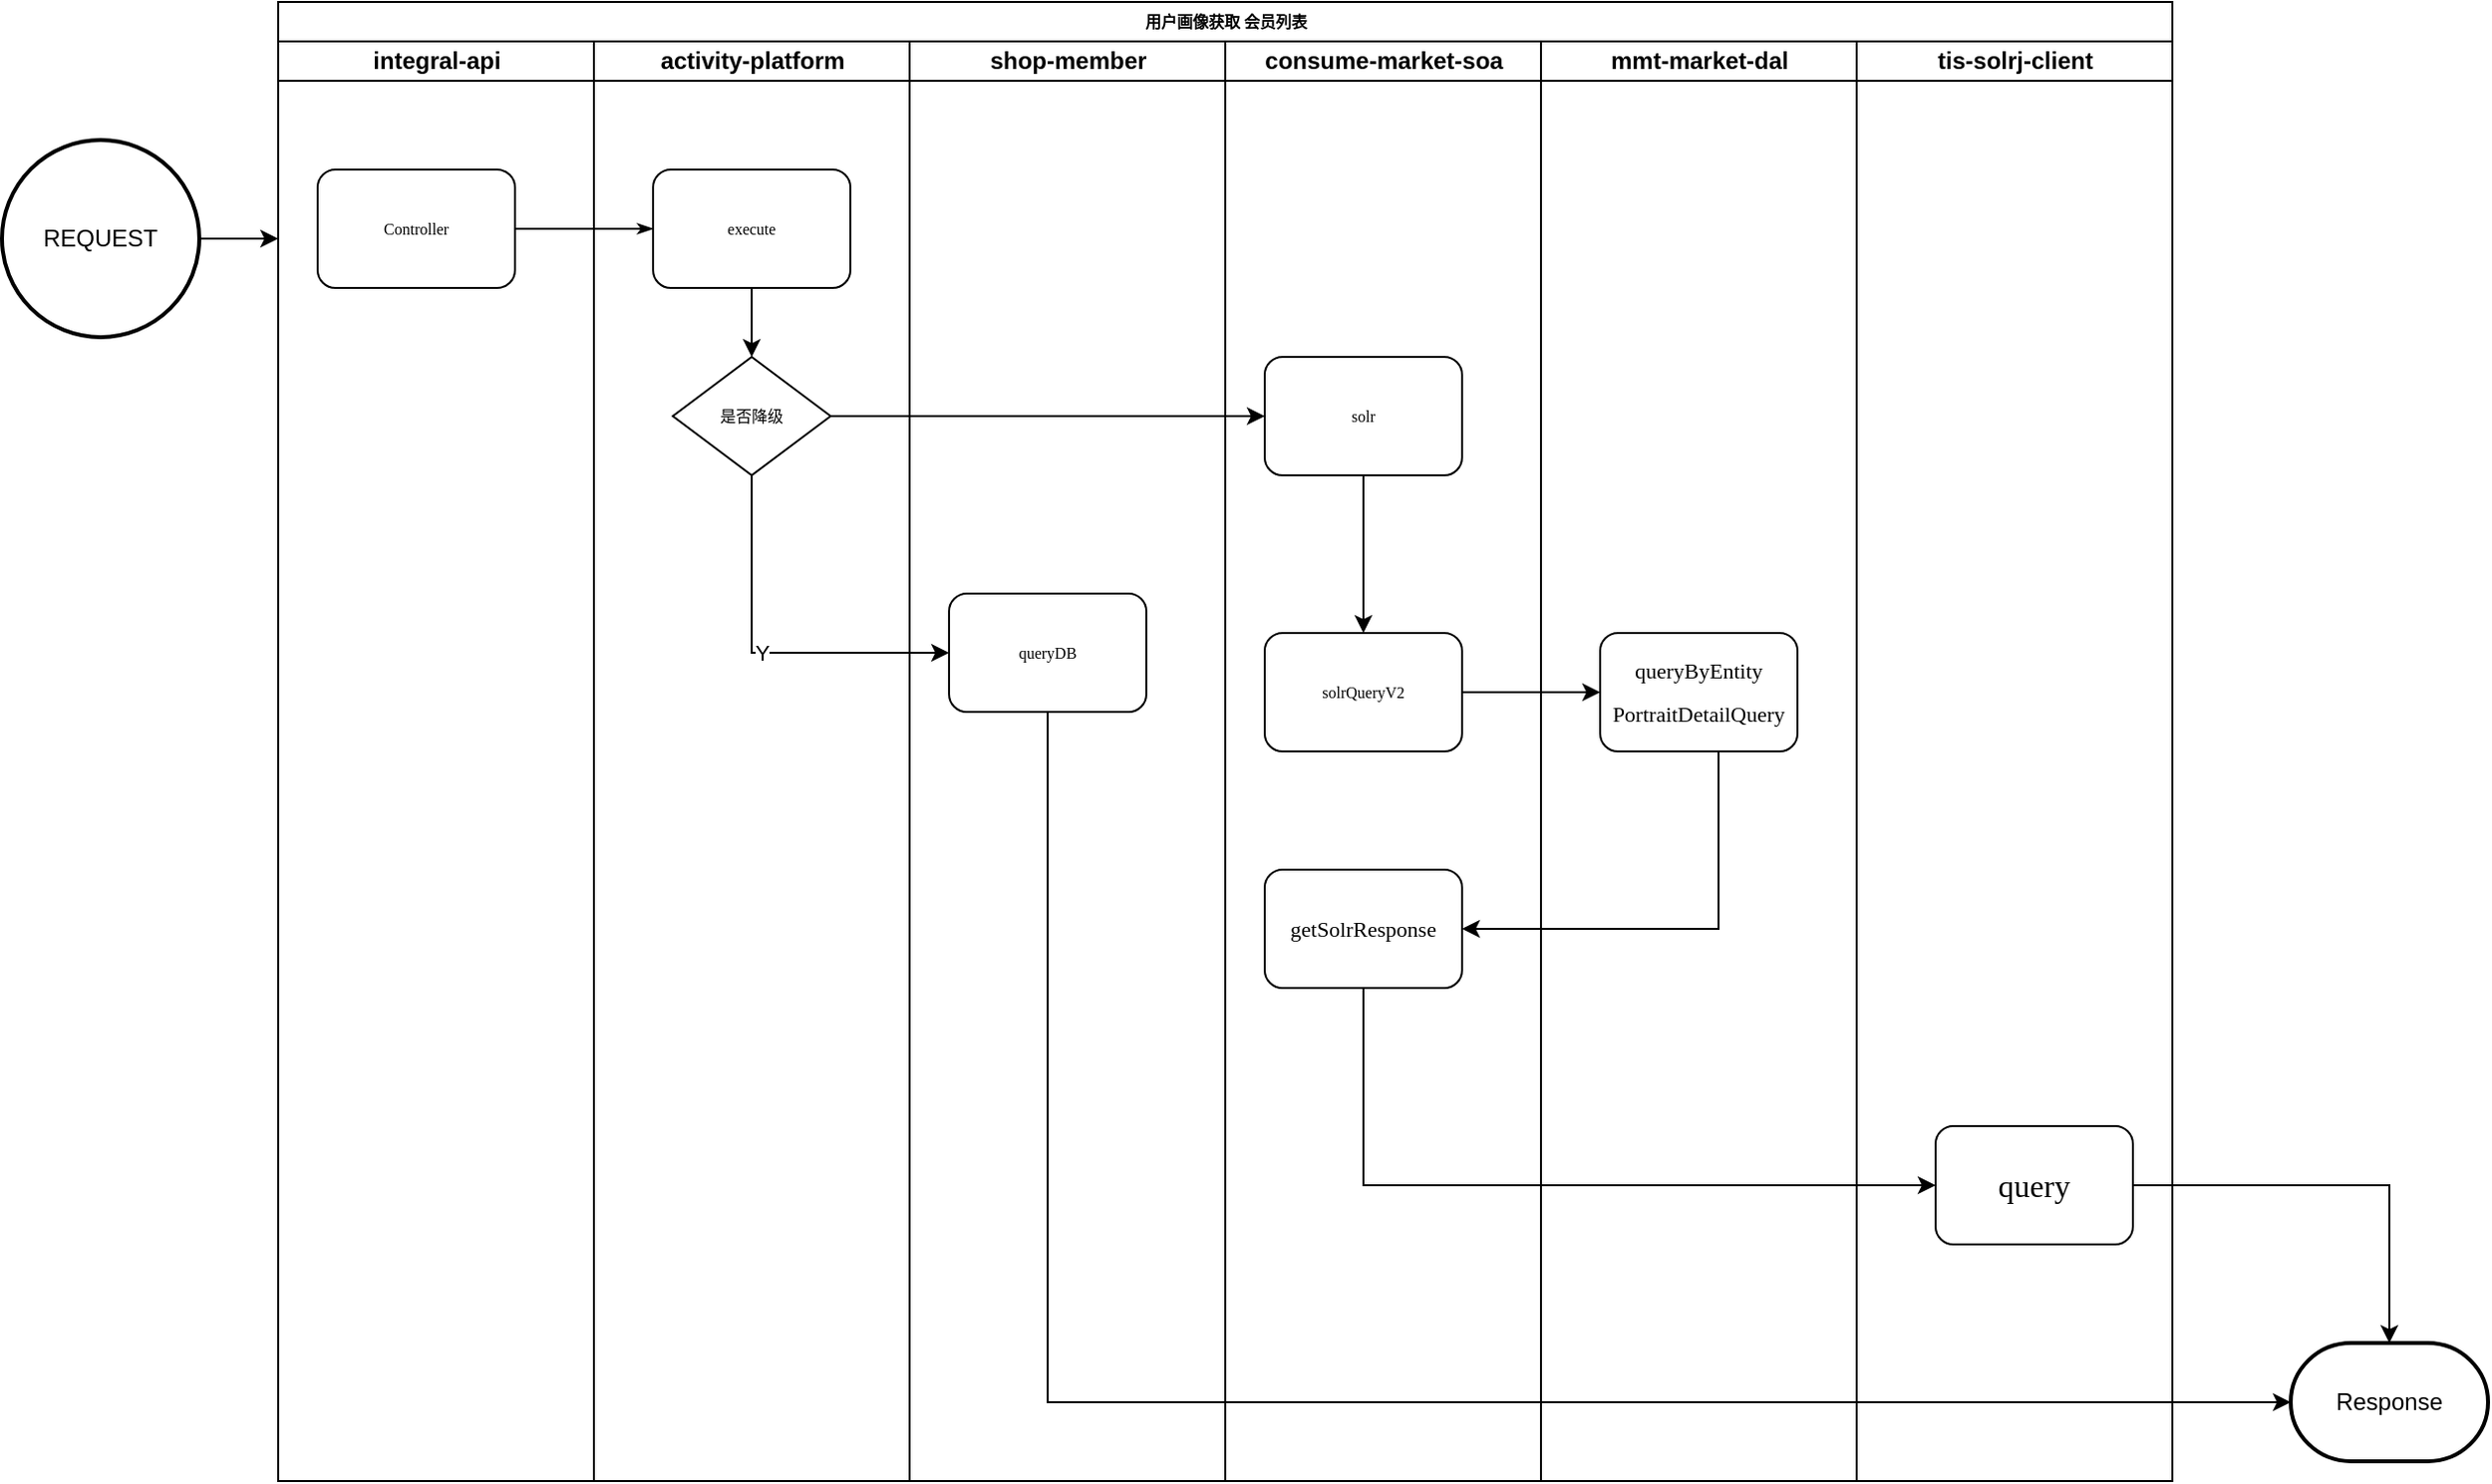 <mxfile version="12.1.1" type="github" pages="1">
  <diagram name="Page-1" id="74e2e168-ea6b-b213-b513-2b3c1d86103e">
    <mxGraphModel dx="2526" dy="793" grid="1" gridSize="10" guides="1" tooltips="1" connect="1" arrows="1" fold="1" page="1" pageScale="1" pageWidth="1100" pageHeight="850" background="#ffffff" math="0" shadow="0">
      <root>
        <mxCell id="0"/>
        <mxCell id="1" parent="0"/>
        <mxCell id="77e6c97f196da883-1" value="用户画像获取 会员列表" style="swimlane;html=1;childLayout=stackLayout;startSize=20;rounded=0;shadow=0;labelBackgroundColor=none;strokeColor=#000000;strokeWidth=1;fillColor=#ffffff;fontFamily=Verdana;fontSize=8;fontColor=#000000;align=center;" parent="1" vertex="1">
          <mxGeometry x="70" y="20" width="960" height="750" as="geometry"/>
        </mxCell>
        <mxCell id="77e6c97f196da883-2" value="integral-api" style="swimlane;html=1;startSize=20;" parent="77e6c97f196da883-1" vertex="1">
          <mxGeometry y="20" width="160" height="730" as="geometry"/>
        </mxCell>
        <mxCell id="77e6c97f196da883-8" value="Controller" style="rounded=1;whiteSpace=wrap;html=1;shadow=0;labelBackgroundColor=none;strokeColor=#000000;strokeWidth=1;fillColor=#ffffff;fontFamily=Verdana;fontSize=8;fontColor=#000000;align=center;" parent="77e6c97f196da883-2" vertex="1">
          <mxGeometry x="20" y="65" width="100" height="60" as="geometry"/>
        </mxCell>
        <mxCell id="77e6c97f196da883-26" style="edgeStyle=orthogonalEdgeStyle;rounded=1;html=1;labelBackgroundColor=none;startArrow=none;startFill=0;startSize=5;endArrow=classicThin;endFill=1;endSize=5;jettySize=auto;orthogonalLoop=1;strokeColor=#000000;strokeWidth=1;fontFamily=Verdana;fontSize=8;fontColor=#000000;" parent="77e6c97f196da883-1" source="77e6c97f196da883-8" target="77e6c97f196da883-11" edge="1">
          <mxGeometry relative="1" as="geometry"/>
        </mxCell>
        <mxCell id="77e6c97f196da883-3" value="activity-platform" style="swimlane;html=1;startSize=20;" parent="77e6c97f196da883-1" vertex="1">
          <mxGeometry x="160" y="20" width="160" height="730" as="geometry"/>
        </mxCell>
        <mxCell id="5xU71n-PB1a8egIvaby4-2" value="" style="edgeStyle=orthogonalEdgeStyle;rounded=0;orthogonalLoop=1;jettySize=auto;html=1;" parent="77e6c97f196da883-3" source="77e6c97f196da883-11" target="5xU71n-PB1a8egIvaby4-1" edge="1">
          <mxGeometry relative="1" as="geometry"/>
        </mxCell>
        <mxCell id="77e6c97f196da883-11" value="execute" style="rounded=1;whiteSpace=wrap;html=1;shadow=0;labelBackgroundColor=none;strokeColor=#000000;strokeWidth=1;fillColor=#ffffff;fontFamily=Verdana;fontSize=8;fontColor=#000000;align=center;" parent="77e6c97f196da883-3" vertex="1">
          <mxGeometry x="30" y="65" width="100" height="60" as="geometry"/>
        </mxCell>
        <mxCell id="5xU71n-PB1a8egIvaby4-1" value="是否降级" style="rhombus;whiteSpace=wrap;html=1;rounded=0;shadow=0;labelBackgroundColor=none;strokeColor=#000000;strokeWidth=1;fillColor=#ffffff;fontFamily=Verdana;fontSize=8;fontColor=#000000;align=center;" parent="77e6c97f196da883-3" vertex="1">
          <mxGeometry x="40" y="160" width="80" height="60" as="geometry"/>
        </mxCell>
        <mxCell id="77e6c97f196da883-4" value="shop-member" style="swimlane;html=1;startSize=20;" parent="77e6c97f196da883-1" vertex="1">
          <mxGeometry x="320" y="20" width="160" height="730" as="geometry"/>
        </mxCell>
        <mxCell id="5xU71n-PB1a8egIvaby4-4" value="queryDB" style="rounded=1;whiteSpace=wrap;html=1;shadow=0;labelBackgroundColor=none;strokeColor=#000000;strokeWidth=1;fillColor=#ffffff;fontFamily=Verdana;fontSize=8;fontColor=#000000;align=center;" parent="77e6c97f196da883-4" vertex="1">
          <mxGeometry x="20" y="280" width="100" height="60" as="geometry"/>
        </mxCell>
        <mxCell id="77e6c97f196da883-5" value="consume-market-soa" style="swimlane;html=1;startSize=20;" parent="77e6c97f196da883-1" vertex="1">
          <mxGeometry x="480" y="20" width="160" height="730" as="geometry"/>
        </mxCell>
        <mxCell id="5xU71n-PB1a8egIvaby4-10" value="" style="edgeStyle=orthogonalEdgeStyle;rounded=0;orthogonalLoop=1;jettySize=auto;html=1;" parent="77e6c97f196da883-5" source="77e6c97f196da883-15" target="5xU71n-PB1a8egIvaby4-9" edge="1">
          <mxGeometry relative="1" as="geometry"/>
        </mxCell>
        <mxCell id="77e6c97f196da883-15" value="solr" style="rounded=1;whiteSpace=wrap;html=1;shadow=0;labelBackgroundColor=none;strokeColor=#000000;strokeWidth=1;fillColor=#ffffff;fontFamily=Verdana;fontSize=8;fontColor=#000000;align=center;" parent="77e6c97f196da883-5" vertex="1">
          <mxGeometry x="20" y="160" width="100" height="60" as="geometry"/>
        </mxCell>
        <mxCell id="5xU71n-PB1a8egIvaby4-9" value="solrQueryV2" style="rounded=1;whiteSpace=wrap;html=1;shadow=0;labelBackgroundColor=none;strokeColor=#000000;strokeWidth=1;fillColor=#ffffff;fontFamily=Verdana;fontSize=8;fontColor=#000000;align=center;" parent="77e6c97f196da883-5" vertex="1">
          <mxGeometry x="20" y="300" width="100" height="60" as="geometry"/>
        </mxCell>
        <mxCell id="5xU71n-PB1a8egIvaby4-16" value="&lt;pre style=&quot;font-family: &amp;#34;source code pro&amp;#34;&quot;&gt;&lt;font style=&quot;font-size: 11px&quot;&gt;getSolrResponse&lt;/font&gt;&lt;/pre&gt;" style="rounded=1;whiteSpace=wrap;html=1;shadow=0;labelBackgroundColor=none;strokeColor=#000000;strokeWidth=1;fillColor=#ffffff;fontFamily=Verdana;fontSize=8;fontColor=#000000;align=center;" parent="77e6c97f196da883-5" vertex="1">
          <mxGeometry x="20" y="420" width="100" height="60" as="geometry"/>
        </mxCell>
        <mxCell id="77e6c97f196da883-6" value="mmt-market-dal" style="swimlane;html=1;startSize=20;" parent="77e6c97f196da883-1" vertex="1">
          <mxGeometry x="640" y="20" width="160" height="730" as="geometry"/>
        </mxCell>
        <mxCell id="5xU71n-PB1a8egIvaby4-12" value="&lt;pre style=&quot;font-family: &amp;#34;source code pro&amp;#34;&quot;&gt;&lt;font style=&quot;font-size: 11px&quot;&gt;queryByEntity&lt;/font&gt;&lt;/pre&gt;&lt;pre style=&quot;font-family: &amp;#34;source code pro&amp;#34;&quot;&gt;&lt;font style=&quot;font-size: 11px&quot;&gt;PortraitDetailQuery&lt;/font&gt;&lt;/pre&gt;" style="rounded=1;whiteSpace=wrap;html=1;shadow=0;labelBackgroundColor=none;strokeColor=#000000;strokeWidth=1;fillColor=#ffffff;fontFamily=Verdana;fontSize=8;fontColor=#000000;align=center;" parent="77e6c97f196da883-6" vertex="1">
          <mxGeometry x="30" y="300" width="100" height="60" as="geometry"/>
        </mxCell>
        <mxCell id="77e6c97f196da883-7" value="tis-solrj-client" style="swimlane;html=1;startSize=20;" parent="77e6c97f196da883-1" vertex="1">
          <mxGeometry x="800" y="20" width="160" height="730" as="geometry"/>
        </mxCell>
        <mxCell id="5xU71n-PB1a8egIvaby4-19" value="&lt;pre style=&quot;font-family: &amp;#34;source code pro&amp;#34;&quot;&gt;&lt;pre style=&quot;font-family: &amp;#34;source code pro&amp;#34; ; font-size: 12pt&quot;&gt;query&lt;/pre&gt;&lt;/pre&gt;" style="rounded=1;whiteSpace=wrap;html=1;shadow=0;labelBackgroundColor=none;strokeColor=#000000;strokeWidth=1;fillColor=#ffffff;fontFamily=Verdana;fontSize=8;fontColor=#000000;align=center;" parent="77e6c97f196da883-7" vertex="1">
          <mxGeometry x="40" y="550" width="100" height="60" as="geometry"/>
        </mxCell>
        <mxCell id="5xU71n-PB1a8egIvaby4-6" value="Y" style="edgeStyle=orthogonalEdgeStyle;rounded=0;orthogonalLoop=1;jettySize=auto;html=1;entryX=0;entryY=0.5;entryDx=0;entryDy=0;" parent="77e6c97f196da883-1" source="5xU71n-PB1a8egIvaby4-1" target="5xU71n-PB1a8egIvaby4-4" edge="1">
          <mxGeometry relative="1" as="geometry">
            <Array as="points">
              <mxPoint x="240" y="330"/>
            </Array>
          </mxGeometry>
        </mxCell>
        <mxCell id="5xU71n-PB1a8egIvaby4-11" value="" style="edgeStyle=orthogonalEdgeStyle;rounded=0;orthogonalLoop=1;jettySize=auto;html=1;entryX=0;entryY=0.5;entryDx=0;entryDy=0;" parent="77e6c97f196da883-1" source="5xU71n-PB1a8egIvaby4-9" target="5xU71n-PB1a8egIvaby4-12" edge="1">
          <mxGeometry relative="1" as="geometry">
            <Array as="points">
              <mxPoint x="660" y="350"/>
            </Array>
          </mxGeometry>
        </mxCell>
        <mxCell id="5xU71n-PB1a8egIvaby4-18" value="" style="edgeStyle=orthogonalEdgeStyle;rounded=0;orthogonalLoop=1;jettySize=auto;html=1;" parent="77e6c97f196da883-1" source="5xU71n-PB1a8egIvaby4-12" edge="1">
          <mxGeometry relative="1" as="geometry">
            <mxPoint x="600" y="470" as="targetPoint"/>
            <Array as="points">
              <mxPoint x="730" y="470"/>
              <mxPoint x="600" y="470"/>
            </Array>
          </mxGeometry>
        </mxCell>
        <mxCell id="5xU71n-PB1a8egIvaby4-20" value="" style="edgeStyle=orthogonalEdgeStyle;rounded=0;orthogonalLoop=1;jettySize=auto;html=1;" parent="77e6c97f196da883-1" source="5xU71n-PB1a8egIvaby4-16" target="5xU71n-PB1a8egIvaby4-19" edge="1">
          <mxGeometry relative="1" as="geometry">
            <Array as="points">
              <mxPoint x="550" y="600"/>
            </Array>
          </mxGeometry>
        </mxCell>
        <mxCell id="5xU71n-PB1a8egIvaby4-26" style="edgeStyle=orthogonalEdgeStyle;rounded=0;orthogonalLoop=1;jettySize=auto;html=1;entryX=0;entryY=0.5;entryDx=0;entryDy=0;" parent="77e6c97f196da883-1" source="5xU71n-PB1a8egIvaby4-1" target="77e6c97f196da883-15" edge="1">
          <mxGeometry relative="1" as="geometry"/>
        </mxCell>
        <mxCell id="5xU71n-PB1a8egIvaby4-22" value="" style="edgeStyle=orthogonalEdgeStyle;rounded=0;orthogonalLoop=1;jettySize=auto;html=1;" parent="1" source="5xU71n-PB1a8egIvaby4-21" target="77e6c97f196da883-2" edge="1">
          <mxGeometry relative="1" as="geometry">
            <Array as="points">
              <mxPoint x="-10" y="140"/>
              <mxPoint x="-10" y="140"/>
            </Array>
          </mxGeometry>
        </mxCell>
        <mxCell id="5xU71n-PB1a8egIvaby4-21" value="REQUEST" style="strokeWidth=2;html=1;shape=mxgraph.flowchart.start_2;whiteSpace=wrap;" parent="1" vertex="1">
          <mxGeometry x="-70" y="90" width="100" height="100" as="geometry"/>
        </mxCell>
        <mxCell id="5xU71n-PB1a8egIvaby4-23" value="Response" style="strokeWidth=2;html=1;shape=mxgraph.flowchart.terminator;whiteSpace=wrap;" parent="1" vertex="1">
          <mxGeometry x="1090" y="700" width="100" height="60" as="geometry"/>
        </mxCell>
        <mxCell id="5xU71n-PB1a8egIvaby4-24" style="edgeStyle=orthogonalEdgeStyle;rounded=0;orthogonalLoop=1;jettySize=auto;html=1;" parent="1" source="5xU71n-PB1a8egIvaby4-4" edge="1">
          <mxGeometry relative="1" as="geometry">
            <mxPoint x="1090" y="730" as="targetPoint"/>
            <Array as="points">
              <mxPoint x="460" y="730"/>
            </Array>
          </mxGeometry>
        </mxCell>
        <mxCell id="5xU71n-PB1a8egIvaby4-25" style="edgeStyle=orthogonalEdgeStyle;rounded=0;orthogonalLoop=1;jettySize=auto;html=1;entryX=0.5;entryY=0;entryDx=0;entryDy=0;entryPerimeter=0;" parent="1" source="5xU71n-PB1a8egIvaby4-19" target="5xU71n-PB1a8egIvaby4-23" edge="1">
          <mxGeometry relative="1" as="geometry"/>
        </mxCell>
      </root>
    </mxGraphModel>
  </diagram>
</mxfile>

